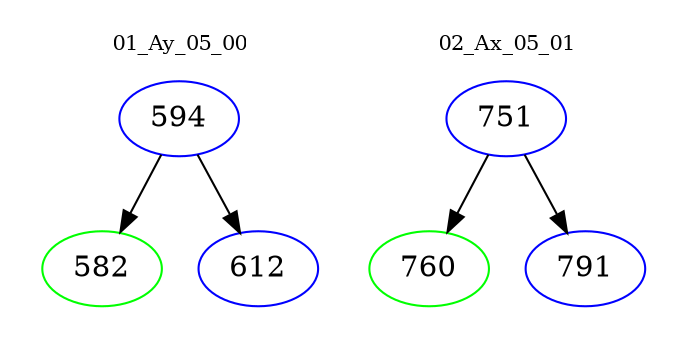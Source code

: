 digraph{
subgraph cluster_0 {
color = white
label = "01_Ay_05_00";
fontsize=10;
T0_594 [label="594", color="blue"]
T0_594 -> T0_582 [color="black"]
T0_582 [label="582", color="green"]
T0_594 -> T0_612 [color="black"]
T0_612 [label="612", color="blue"]
}
subgraph cluster_1 {
color = white
label = "02_Ax_05_01";
fontsize=10;
T1_751 [label="751", color="blue"]
T1_751 -> T1_760 [color="black"]
T1_760 [label="760", color="green"]
T1_751 -> T1_791 [color="black"]
T1_791 [label="791", color="blue"]
}
}

